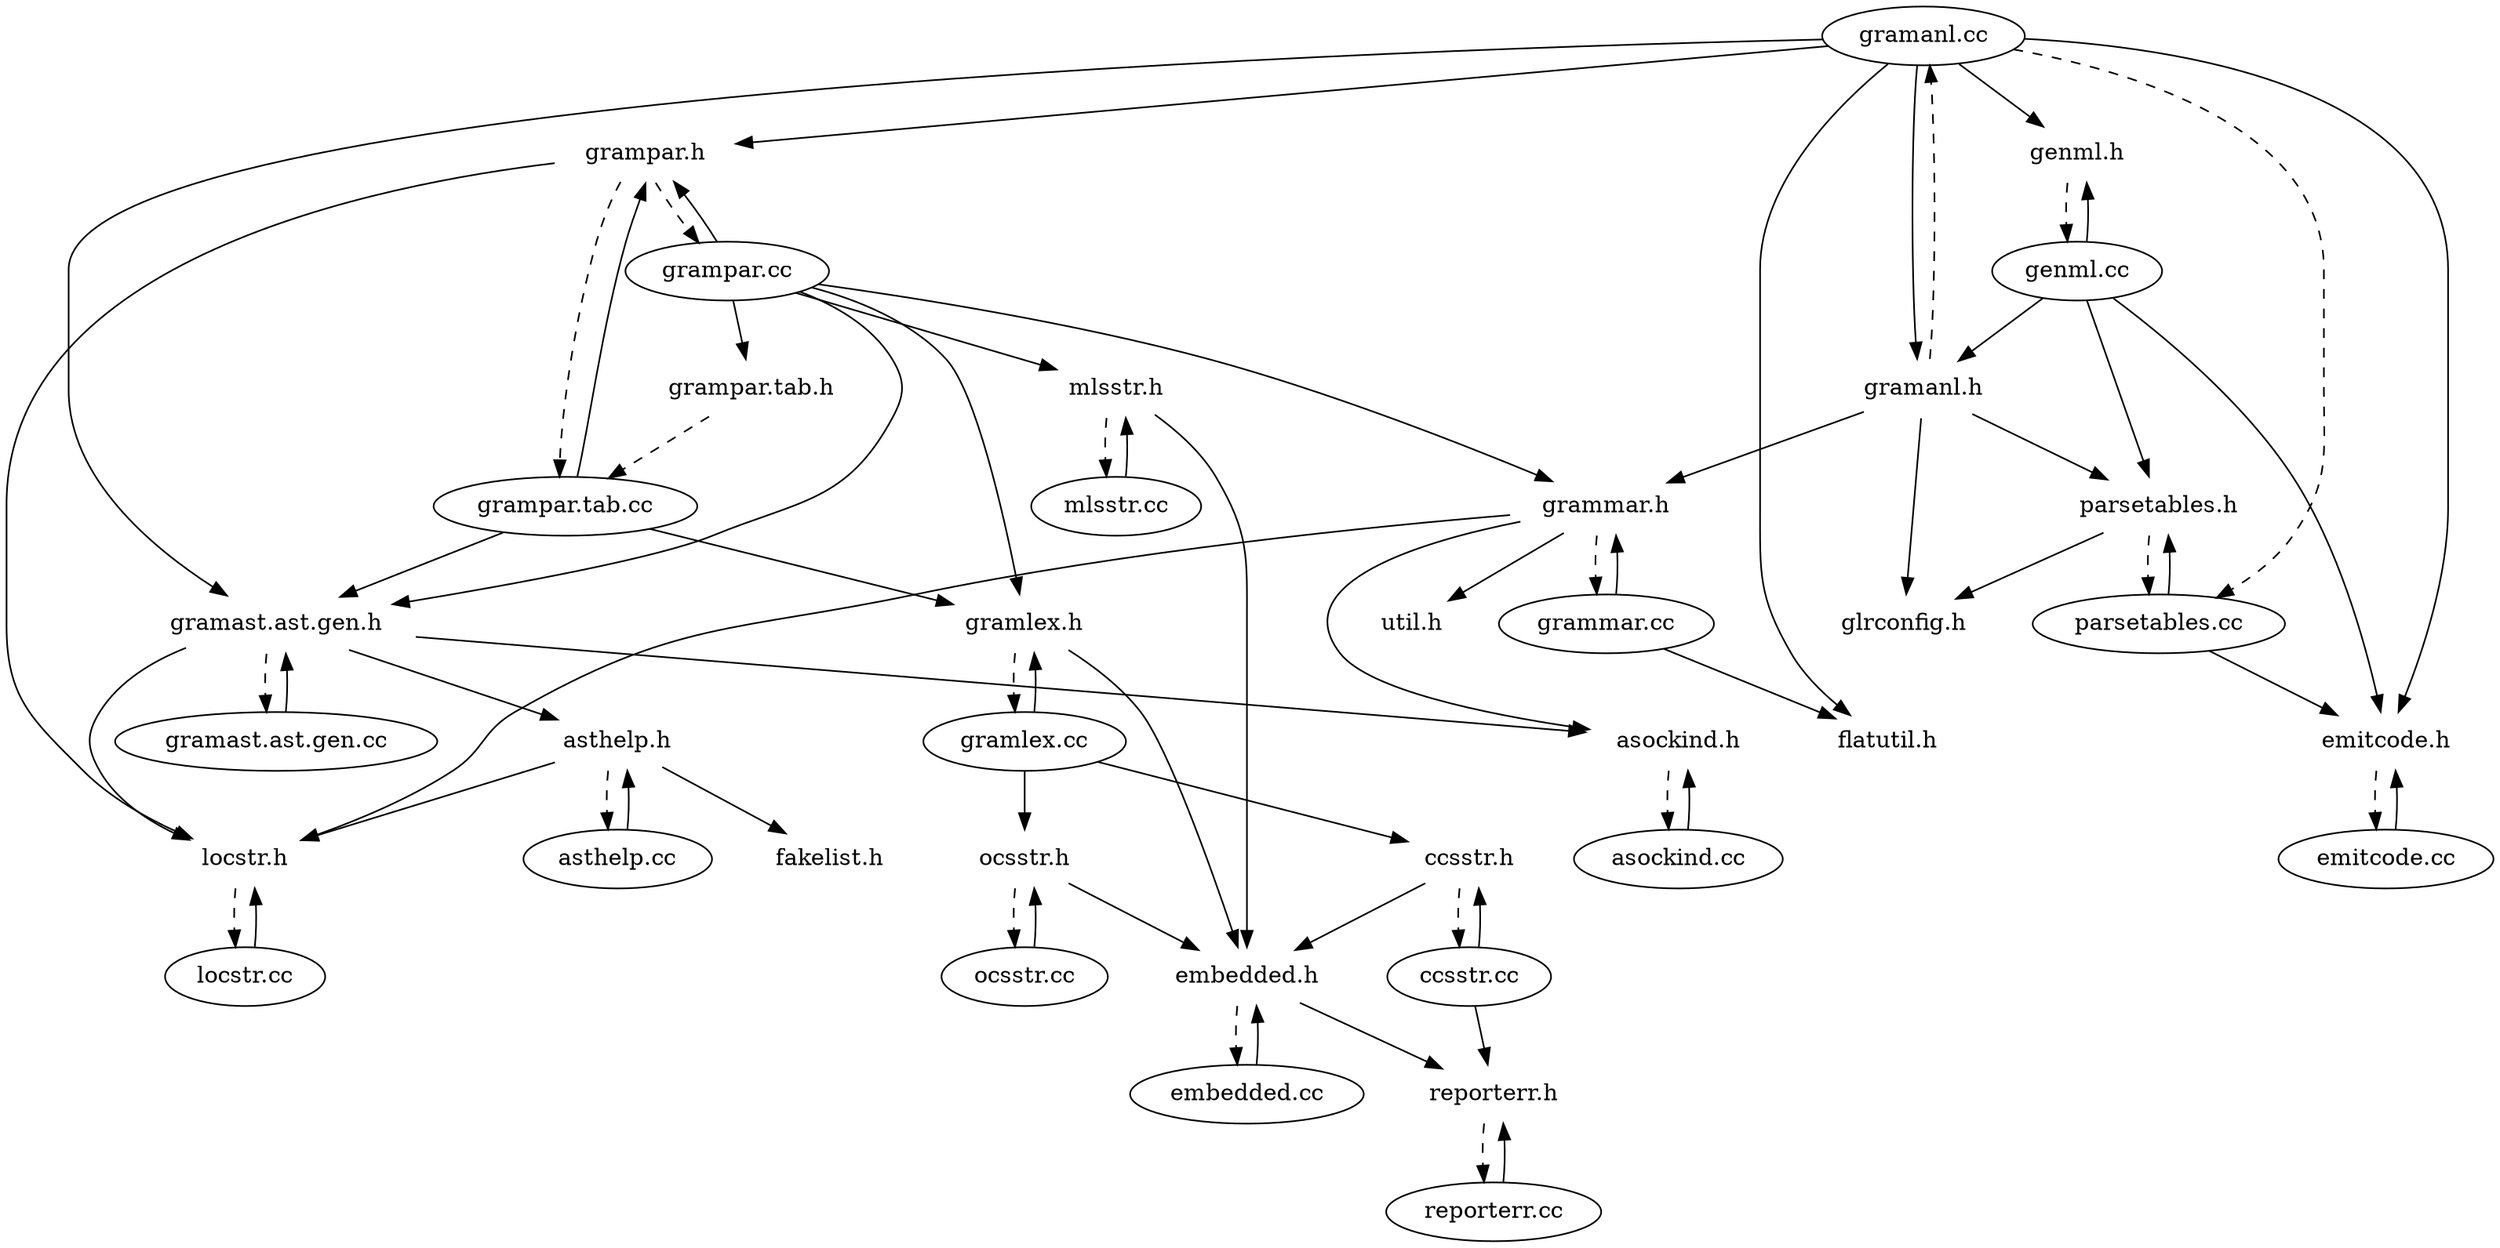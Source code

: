 // dependency graph automatically produced by
//   ../smbase/scan-depends.pl -r -I../ast gramanl.cc

digraph "Dependencies" {
  "gramanl.cc" [
  ]
  "gramanl.h" [
    color = white
  ]
  "gramanl.cc" -> "gramanl.h" [
    weight = 10
  ]
  "flatutil.h" [
    color = white
  ]
  "gramanl.cc" -> "flatutil.h" [
  ]
  "grampar.h" [
    color = white
  ]
  "gramanl.cc" -> "grampar.h" [
  ]
  "emitcode.h" [
    color = white
  ]
  "gramanl.cc" -> "emitcode.h" [
  ]
  "genml.h" [
    color = white
  ]
  "gramanl.cc" -> "genml.h" [
  ]
  "parsetables.cc" [
  ]
  "gramanl.cc" -> "parsetables.cc" [
    style = dashed
  ]
  "gramast.ast.gen.h" [
    color = white
  ]
  "gramanl.cc" -> "gramast.ast.gen.h" [
  ]
  "gramanl.h" -> "gramanl.cc" [
    style = dashed
    weight = 10
  ]
  "grammar.h" [
    color = white
  ]
  "gramanl.h" -> "grammar.h" [
  ]
  "glrconfig.h" [
    color = white
  ]
  "gramanl.h" -> "glrconfig.h" [
  ]
  "parsetables.h" [
    color = white
  ]
  "gramanl.h" -> "parsetables.h" [
  ]
  "grampar.cc" [
  ]
  "grampar.h" -> "grampar.cc" [
    style = dashed
    weight = 10
  ]
  "locstr.h" [
    color = white
  ]
  "grampar.h" -> "locstr.h" [
  ]
  "grampar.tab.cc" [
  ]
  "grampar.h" -> "grampar.tab.cc" [
    style = dashed
    weight = 10
  ]
  "emitcode.cc" [
  ]
  "emitcode.h" -> "emitcode.cc" [
    style = dashed
    weight = 10
  ]
  "genml.cc" [
  ]
  "genml.h" -> "genml.cc" [
    style = dashed
    weight = 10
  ]
  "parsetables.cc" -> "parsetables.h" [
    weight = 10
  ]
  "parsetables.cc" -> "emitcode.h" [
  ]
  "gramast.ast.gen.cc" [
  ]
  "gramast.ast.gen.h" -> "gramast.ast.gen.cc" [
    style = dashed
    weight = 10
  ]
  "asthelp.h" [
    color = white
  ]
  "gramast.ast.gen.h" -> "asthelp.h" [
  ]
  "gramast.ast.gen.h" -> "locstr.h" [
  ]
  "asockind.h" [
    color = white
  ]
  "gramast.ast.gen.h" -> "asockind.h" [
  ]
  "grammar.cc" [
  ]
  "grammar.h" -> "grammar.cc" [
    style = dashed
    weight = 10
  ]
  "util.h" [
    color = white
  ]
  "grammar.h" -> "util.h" [
  ]
  "grammar.h" -> "locstr.h" [
  ]
  "grammar.h" -> "asockind.h" [
  ]
  "parsetables.h" -> "parsetables.cc" [
    style = dashed
    weight = 10
  ]
  "parsetables.h" -> "glrconfig.h" [
  ]
  "grampar.cc" -> "grampar.h" [
    weight = 10
  ]
  "gramlex.h" [
    color = white
  ]
  "grampar.cc" -> "gramlex.h" [
  ]
  "grampar.cc" -> "gramast.ast.gen.h" [
  ]
  "grampar.cc" -> "grammar.h" [
  ]
  "grampar.tab.h" [
    color = white
  ]
  "grampar.cc" -> "grampar.tab.h" [
    weight = 10
  ]
  "mlsstr.h" [
    color = white
  ]
  "grampar.cc" -> "mlsstr.h" [
  ]
  "locstr.cc" [
  ]
  "locstr.h" -> "locstr.cc" [
    style = dashed
    weight = 10
  ]
  "grampar.tab.cc" -> "grampar.h" [
    weight = 10
  ]
  "grampar.tab.cc" -> "gramast.ast.gen.h" [
  ]
  "grampar.tab.cc" -> "gramlex.h" [
  ]
  "emitcode.cc" -> "emitcode.h" [
    weight = 10
  ]
  "genml.cc" -> "genml.h" [
    weight = 10
  ]
  "genml.cc" -> "gramanl.h" [
  ]
  "genml.cc" -> "emitcode.h" [
  ]
  "genml.cc" -> "parsetables.h" [
  ]
  "gramast.ast.gen.cc" -> "gramast.ast.gen.h" [
    weight = 10
  ]
  "asthelp.cc" [
  ]
  "asthelp.h" -> "asthelp.cc" [
    style = dashed
    weight = 10
  ]
  "fakelist.h" [
    color = white
  ]
  "asthelp.h" -> "fakelist.h" [
  ]
  "asthelp.h" -> "locstr.h" [
  ]
  "asockind.cc" [
  ]
  "asockind.h" -> "asockind.cc" [
    style = dashed
    weight = 10
  ]
  "grammar.cc" -> "grammar.h" [
    weight = 10
  ]
  "grammar.cc" -> "flatutil.h" [
  ]
  "gramlex.cc" [
  ]
  "gramlex.h" -> "gramlex.cc" [
    style = dashed
    weight = 10
  ]
  "embedded.h" [
    color = white
  ]
  "gramlex.h" -> "embedded.h" [
  ]
  "grampar.tab.h" -> "grampar.tab.cc" [
    style = dashed
    weight = 10
  ]
  "mlsstr.cc" [
  ]
  "mlsstr.h" -> "mlsstr.cc" [
    style = dashed
    weight = 10
  ]
  "mlsstr.h" -> "embedded.h" [
  ]
  "locstr.cc" -> "locstr.h" [
    weight = 10
  ]
  "asthelp.cc" -> "asthelp.h" [
    weight = 10
  ]
  "asockind.cc" -> "asockind.h" [
    weight = 10
  ]
  "gramlex.cc" -> "gramlex.h" [
    weight = 10
  ]
  "ccsstr.h" [
    color = white
  ]
  "gramlex.cc" -> "ccsstr.h" [
  ]
  "ocsstr.h" [
    color = white
  ]
  "gramlex.cc" -> "ocsstr.h" [
  ]
  "embedded.cc" [
  ]
  "embedded.h" -> "embedded.cc" [
    style = dashed
    weight = 10
  ]
  "reporterr.h" [
    color = white
  ]
  "embedded.h" -> "reporterr.h" [
  ]
  "mlsstr.cc" -> "mlsstr.h" [
    weight = 10
  ]
  "ccsstr.cc" [
  ]
  "ccsstr.h" -> "ccsstr.cc" [
    style = dashed
    weight = 10
  ]
  "ccsstr.h" -> "embedded.h" [
  ]
  "ocsstr.cc" [
  ]
  "ocsstr.h" -> "ocsstr.cc" [
    style = dashed
    weight = 10
  ]
  "ocsstr.h" -> "embedded.h" [
  ]
  "embedded.cc" -> "embedded.h" [
    weight = 10
  ]
  "reporterr.cc" [
  ]
  "reporterr.h" -> "reporterr.cc" [
    style = dashed
    weight = 10
  ]
  "ccsstr.cc" -> "ccsstr.h" [
    weight = 10
  ]
  "ccsstr.cc" -> "reporterr.h" [
  ]
  "ocsstr.cc" -> "ocsstr.h" [
    weight = 10
  ]
  "reporterr.cc" -> "reporterr.h" [
    weight = 10
  ]
}
